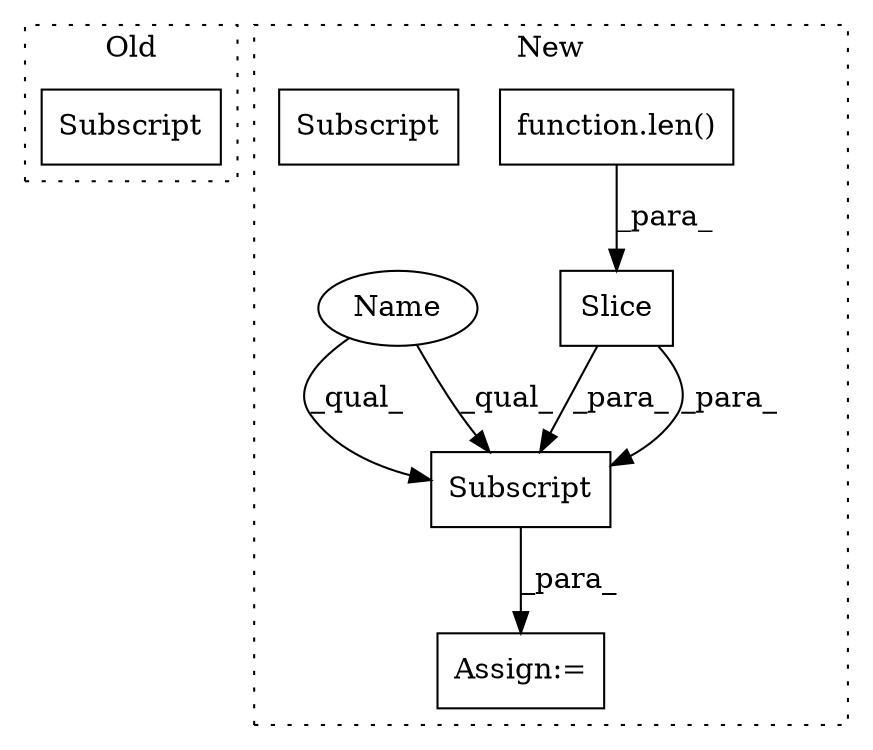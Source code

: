 digraph G {
subgraph cluster0 {
1 [label="Subscript" a="63" s="3875,0" l="14,0" shape="box"];
label = "Old";
style="dotted";
}
subgraph cluster1 {
2 [label="Slice" a="80" s="4004" l="22" shape="box"];
3 [label="function.len()" a="75" s="4005,4025" l="4,1" shape="box"];
4 [label="Subscript" a="63" s="3987,0" l="40,0" shape="box"];
5 [label="Assign:=" a="68" s="3984" l="3" shape="box"];
6 [label="Subscript" a="63" s="3987,0" l="40,0" shape="box"];
7 [label="Name" a="87" s="3987" l="16" shape="ellipse"];
label = "New";
style="dotted";
}
2 -> 6 [label="_para_"];
2 -> 6 [label="_para_"];
3 -> 2 [label="_para_"];
6 -> 5 [label="_para_"];
7 -> 6 [label="_qual_"];
7 -> 6 [label="_qual_"];
}